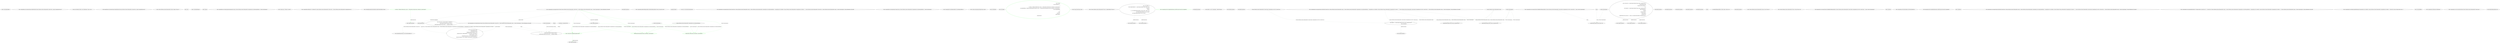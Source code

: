 digraph  {
m0_66 [cluster="Unk.SingleOrDefault", file="StringBuilderExtensions.cs", label="Entry Unk.SingleOrDefault", span=""];
m0_28 [cluster="CommandLine.Core.InstanceChooser.MakeNotParsed(System.Collections.Generic.IEnumerable<System.Type>, params CommandLine.Error[])", file="StringBuilderExtensions.cs", label="Entry CommandLine.Core.InstanceChooser.MakeNotParsed(System.Collections.Generic.IEnumerable<System.Type>, params CommandLine.Error[])", span="95-95"];
m0_77 [cluster="CommandLine.Core.InstanceChooser.MakeNotParsed(System.Collections.Generic.IEnumerable<System.Type>, params CommandLine.Error[])", file="StringBuilderExtensions.cs", label="return new NotParsed<object>(new NullInstance(), types, errors);", span="97-97"];
m0_78 [cluster="CommandLine.Core.InstanceChooser.MakeNotParsed(System.Collections.Generic.IEnumerable<System.Type>, params CommandLine.Error[])", file="StringBuilderExtensions.cs", label="Exit CommandLine.Core.InstanceChooser.MakeNotParsed(System.Collections.Generic.IEnumerable<System.Type>, params CommandLine.Error[])", span="95-95"];
m0_26 [cluster="System.Collections.Generic.IEnumerable<TSource>.Empty<TSource>()", file="StringBuilderExtensions.cs", label="Entry System.Collections.Generic.IEnumerable<TSource>.Empty<TSource>()", span="57-57"];
m0_45 [cluster="Unk.>", file="StringBuilderExtensions.cs", label="Entry Unk.>", span=""];
m0_49 [cluster="Unk.MakeNotParsed", file="StringBuilderExtensions.cs", label="Entry Unk.MakeNotParsed", span=""];
m0_44 [cluster="Unk.Any", file="StringBuilderExtensions.cs", label="Entry Unk.Any", span=""];
m0_18 [cluster="CommandLine.Core.NameLookup.HavingSeparator(string, System.Collections.Generic.IEnumerable<CommandLine.Core.OptionSpecification>, System.StringComparer)", file="StringBuilderExtensions.cs", label="Entry CommandLine.Core.NameLookup.HavingSeparator(string, System.Collections.Generic.IEnumerable<CommandLine.Core.OptionSpecification>, System.StringComparer)", span="16-16"];
m0_31 [cluster="System.Func<T, TResult>.Invoke(T)", file="StringBuilderExtensions.cs", label="Entry System.Func<T, TResult>.Invoke(T)", span="0-0"];
m0_79 [cluster="CommandLine.NotParsed<T>.NotParsed(T, System.Collections.Generic.IEnumerable<System.Type>, System.Collections.Generic.IEnumerable<CommandLine.Error>)", file="StringBuilderExtensions.cs", label="Entry CommandLine.NotParsed<T>.NotParsed(T, System.Collections.Generic.IEnumerable<System.Type>, System.Collections.Generic.IEnumerable<CommandLine.Error>)", span="136-136"];
m0_48 [cluster="CommandLine.BadVerbSelectedError.BadVerbSelectedError(string)", file="StringBuilderExtensions.cs", label="Entry CommandLine.BadVerbSelectedError.BadVerbSelectedError(string)", span="357-357"];
m0_11 [cluster="lambda expression", file="StringBuilderExtensions.cs", label="Entry lambda expression", span="22-22"];
m0_12 [cluster="lambda expression", color=green, community=0, file="StringBuilderExtensions.cs", label="NameLookup.Contains(name, optionSpecs, nameComparer)", prediction=0, span="22-22"];
m0_13 [cluster="lambda expression", file="StringBuilderExtensions.cs", label="Exit lambda expression", span="22-22"];
m0_68 [cluster="CommandLine.HelpVerbRequestedError.HelpVerbRequestedError(string, System.Type, bool)", file="StringBuilderExtensions.cs", label="Entry CommandLine.HelpVerbRequestedError.HelpVerbRequestedError(string, System.Type, bool)", span="383-383"];
m0_3 [cluster="CommandLine.Text.StringBuilderExtensions.AppendWhen(System.Text.StringBuilder, bool, params string[])", file="StringBuilderExtensions.cs", label="builder.Append(value)", span="15-15"];
m0_19 [cluster="CommandLine.Core.InstanceChooser.Choose(System.Func<System.Collections.Generic.IEnumerable<string>, System.Collections.Generic.IEnumerable<CommandLine.Core.OptionSpecification>, CommandLine.Core.StatePair<System.Collections.Generic.IEnumerable<CommandLine.Core.Token>>>, System.Collections.Generic.IEnumerable<System.Type>, System.Collections.Generic.IEnumerable<string>, System.StringComparer, System.Globalization.CultureInfo)", file="StringBuilderExtensions.cs", label="arguments.Empty()", span="39-39"];
m0_20 [cluster="CommandLine.Core.InstanceChooser.Choose(System.Func<System.Collections.Generic.IEnumerable<string>, System.Collections.Generic.IEnumerable<CommandLine.Core.OptionSpecification>, CommandLine.Core.StatePair<System.Collections.Generic.IEnumerable<CommandLine.Core.Token>>>, System.Collections.Generic.IEnumerable<System.Type>, System.Collections.Generic.IEnumerable<string>, System.StringComparer, System.Globalization.CultureInfo)", file="StringBuilderExtensions.cs", label="return MakeNotParsed(types, new NoVerbSelectedError());", span="41-41"];
m0_21 [cluster="CommandLine.Core.InstanceChooser.Choose(System.Func<System.Collections.Generic.IEnumerable<string>, System.Collections.Generic.IEnumerable<CommandLine.Core.OptionSpecification>, CommandLine.Core.StatePair<System.Collections.Generic.IEnumerable<CommandLine.Core.Token>>>, System.Collections.Generic.IEnumerable<System.Type>, System.Collections.Generic.IEnumerable<string>, System.StringComparer, System.Globalization.CultureInfo)", file="StringBuilderExtensions.cs", label="var firstArg = arguments.First()", span="44-44"];
m0_22 [cluster="CommandLine.Core.InstanceChooser.Choose(System.Func<System.Collections.Generic.IEnumerable<string>, System.Collections.Generic.IEnumerable<CommandLine.Core.OptionSpecification>, CommandLine.Core.StatePair<System.Collections.Generic.IEnumerable<CommandLine.Core.Token>>>, System.Collections.Generic.IEnumerable<System.Type>, System.Collections.Generic.IEnumerable<string>, System.StringComparer, System.Globalization.CultureInfo)", file="StringBuilderExtensions.cs", label="Func<string, bool> preprocCompare = command =>\r\n                    nameComparer.Equals(command, firstArg) ||\r\n                    nameComparer.Equals(string.Concat(''--'', command), firstArg)", span="46-48"];
m0_23 [cluster="CommandLine.Core.InstanceChooser.Choose(System.Func<System.Collections.Generic.IEnumerable<string>, System.Collections.Generic.IEnumerable<CommandLine.Core.OptionSpecification>, CommandLine.Core.StatePair<System.Collections.Generic.IEnumerable<CommandLine.Core.Token>>>, System.Collections.Generic.IEnumerable<System.Type>, System.Collections.Generic.IEnumerable<string>, System.StringComparer, System.Globalization.CultureInfo)", file="StringBuilderExtensions.cs", label="var verbs = Verb.SelectFromTypes(types)", span="50-50"];
m0_24 [cluster="CommandLine.Core.InstanceChooser.Choose(System.Func<System.Collections.Generic.IEnumerable<string>, System.Collections.Generic.IEnumerable<CommandLine.Core.OptionSpecification>, CommandLine.Core.StatePair<System.Collections.Generic.IEnumerable<CommandLine.Core.Token>>>, System.Collections.Generic.IEnumerable<System.Type>, System.Collections.Generic.IEnumerable<string>, System.StringComparer, System.Globalization.CultureInfo)", file="StringBuilderExtensions.cs", label="return preprocCompare(''help'')\r\n                ? MakeNotParsed(types,\r\n                    MakeHelpVerbRequestedError(verbs,\r\n                        arguments.Skip(1).SingleOrDefault() ?? string.Empty, nameComparer))\r\n                : preprocCompare(''version'')\r\n                    ? MakeNotParsed(types, new VersionRequestedError())\r\n                    : MatchVerb(tokenizer, verbs, arguments, nameComparer, parsingCulture);", span="52-58"];
m0_25 [cluster="CommandLine.Core.InstanceChooser.Choose(System.Func<System.Collections.Generic.IEnumerable<string>, System.Collections.Generic.IEnumerable<CommandLine.Core.OptionSpecification>, CommandLine.Core.StatePair<System.Collections.Generic.IEnumerable<CommandLine.Core.Token>>>, System.Collections.Generic.IEnumerable<System.Type>, System.Collections.Generic.IEnumerable<string>, System.StringComparer, System.Globalization.CultureInfo)", file="StringBuilderExtensions.cs", label="Exit CommandLine.Core.InstanceChooser.Choose(System.Func<System.Collections.Generic.IEnumerable<string>, System.Collections.Generic.IEnumerable<CommandLine.Core.OptionSpecification>, CommandLine.Core.StatePair<System.Collections.Generic.IEnumerable<CommandLine.Core.Token>>>, System.Collections.Generic.IEnumerable<System.Type>, System.Collections.Generic.IEnumerable<string>, System.StringComparer, System.Globalization.CultureInfo)", span="32-32"];
m0_14 [cluster="CommandLine.Core.NameLookup.Contains(string, System.Collections.Generic.IEnumerable<CommandLine.Core.OptionSpecification>, System.StringComparer)", file="StringBuilderExtensions.cs", label="Entry CommandLine.Core.NameLookup.Contains(string, System.Collections.Generic.IEnumerable<CommandLine.Core.OptionSpecification>, System.StringComparer)", span="11-11"];
m0_35 [cluster="CommandLine.VersionRequestedError.VersionRequestedError()", file="StringBuilderExtensions.cs", label="Entry CommandLine.VersionRequestedError.VersionRequestedError()", span="432-432"];
m0_40 [cluster="System.StringComparer.Equals(string, string)", file="StringBuilderExtensions.cs", label="Entry System.StringComparer.Equals(string, string)", span="0-0"];
m0_67 [cluster="Unk.ToMaybe", file="StringBuilderExtensions.cs", label="Entry Unk.ToMaybe", span=""];
m0_56 [cluster="Unk.Single", file="StringBuilderExtensions.cs", label="Entry Unk.Single", span=""];
m0_0 [cluster="CommandLine.Core.InstanceChooser.Choose(System.Collections.Generic.IEnumerable<System.Type>, System.Collections.Generic.IEnumerable<string>, System.StringComparer, System.Globalization.CultureInfo)", file="StringBuilderExtensions.cs", label="Entry CommandLine.Core.InstanceChooser.Choose(System.Collections.Generic.IEnumerable<System.Type>, System.Collections.Generic.IEnumerable<string>, System.StringComparer, System.Globalization.CultureInfo)", span="13-13"];
m0_1 [cluster="CommandLine.Core.InstanceChooser.Choose(System.Collections.Generic.IEnumerable<System.Type>, System.Collections.Generic.IEnumerable<string>, System.StringComparer, System.Globalization.CultureInfo)", color=green, community=0, file="StringBuilderExtensions.cs", label="return Choose(\r\n                (args, optionSpecs) =>\r\n                    {\r\n                        var tokens = Tokenizer.Tokenize(args, name => NameLookup.Contains(name, optionSpecs, nameComparer));\r\n                        var explodedTokens = Tokenizer.ExplodeOptionList(tokens, name => NameLookup.HavingSeparator(name, optionSpecs, nameComparer));\r\n                        return explodedTokens;\r\n                    },\r\n                types,\r\n                arguments,\r\n                nameComparer,\r\n                parsingCulture);", prediction=1, span="19-29"];
m0_2 [cluster="CommandLine.Core.InstanceChooser.Choose(System.Collections.Generic.IEnumerable<System.Type>, System.Collections.Generic.IEnumerable<string>, System.StringComparer, System.Globalization.CultureInfo)", file="StringBuilderExtensions.cs", label="Exit CommandLine.Core.InstanceChooser.Choose(System.Collections.Generic.IEnumerable<System.Type>, System.Collections.Generic.IEnumerable<string>, System.StringComparer, System.Globalization.CultureInfo)", span="13-13"];
m0_4 [cluster="lambda expression", file="StringBuilderExtensions.cs", label="Entry lambda expression", span="20-25"];
m0_5 [cluster="lambda expression", color=green, community=0, file="StringBuilderExtensions.cs", label="var tokens = Tokenizer.Tokenize(args, name => NameLookup.Contains(name, optionSpecs, nameComparer))", prediction=2, span="22-22"];
m0_41 [cluster="string.Concat(string, string)", file="StringBuilderExtensions.cs", label="Entry string.Concat(string, string)", span="0-0"];
m0_33 [cluster="System.Collections.Generic.IEnumerable<TSource>.SingleOrDefault<TSource>()", file="StringBuilderExtensions.cs", label="Entry System.Collections.Generic.IEnumerable<TSource>.SingleOrDefault<TSource>()", span="0-0"];
m0_73 [cluster="lambda expression", file="StringBuilderExtensions.cs", label="Entry lambda expression", span="90-90"];
m0_6 [cluster="System.Text.StringBuilder.Append(string)", color=green, community=0, file="StringBuilderExtensions.cs", label="Entry System.Text.StringBuilder.Append(string)", prediction=0, span="0-0"];
m0_7 [cluster="CommandLine.Text.StringBuilderExtensions.SafeToString(System.Text.StringBuilder)", color=green, community=0, file="StringBuilderExtensions.cs", label="Entry CommandLine.Text.StringBuilderExtensions.SafeToString(System.Text.StringBuilder)", prediction=4, span="21-21"];
m0_15 [cluster="lambda expression", file="StringBuilderExtensions.cs", label="Entry lambda expression", span="23-23"];
m0_16 [cluster="lambda expression", color=green, community=0, file="StringBuilderExtensions.cs", label="NameLookup.HavingSeparator(name, optionSpecs, nameComparer)", prediction=0, span="23-23"];
m0_17 [cluster="lambda expression", file="StringBuilderExtensions.cs", label="Exit lambda expression", span="23-23"];
m0_8 [cluster="CommandLine.Text.StringBuilderExtensions.SafeToString(System.Text.StringBuilder)", file="StringBuilderExtensions.cs", label="return builder == null ? string.Empty : builder.ToString();", span="23-23"];
m0_38 [cluster="lambda expression", file="StringBuilderExtensions.cs", label="nameComparer.Equals(command, firstArg) ||\r\n                    nameComparer.Equals(string.Concat(''--'', command), firstArg)", span="47-48"];
m0_37 [cluster="lambda expression", file="StringBuilderExtensions.cs", label="Entry lambda expression", span="46-48"];
m0_39 [cluster="lambda expression", file="StringBuilderExtensions.cs", label="Exit lambda expression", span="46-48"];
m0_51 [cluster="lambda expression", file="StringBuilderExtensions.cs", label="nameComparer.Equals(a.Item1.Name, arguments.First())", span="68-68"];
m0_59 [cluster="lambda expression", file="StringBuilderExtensions.cs", label="nameComparer.Equals(v.Item1.Name, arguments.First())", span="72-72"];
m0_71 [cluster="lambda expression", file="StringBuilderExtensions.cs", label="nameComparer.Equals(v.Item1.Name, verb)", span="87-87"];
m0_54 [cluster="lambda expression", file="StringBuilderExtensions.cs", label="verbs.Single(v => nameComparer.Equals(v.Item1.Name, arguments.First()))\r\n                                .Item2.AutoDefault()", span="72-73"];
m0_50 [cluster="lambda expression", file="StringBuilderExtensions.cs", label="Entry lambda expression", span="68-68"];
m0_53 [cluster="lambda expression", file="StringBuilderExtensions.cs", label="Entry lambda expression", span="71-73"];
m0_61 [cluster="lambda expression", file="StringBuilderExtensions.cs", label="Entry lambda expression", span="78-78"];
m0_52 [cluster="lambda expression", file="StringBuilderExtensions.cs", label="Exit lambda expression", span="68-68"];
m0_58 [cluster="lambda expression", file="StringBuilderExtensions.cs", label="Entry lambda expression", span="72-72"];
m0_60 [cluster="lambda expression", file="StringBuilderExtensions.cs", label="Exit lambda expression", span="72-72"];
m0_70 [cluster="lambda expression", file="StringBuilderExtensions.cs", label="Entry lambda expression", span="87-87"];
m0_72 [cluster="lambda expression", file="StringBuilderExtensions.cs", label="Exit lambda expression", span="87-87"];
m0_55 [cluster="lambda expression", file="StringBuilderExtensions.cs", label="Exit lambda expression", span="71-73"];
m0_63 [cluster="lambda expression", file="StringBuilderExtensions.cs", label="Exit lambda expression", span="78-78"];
m0_62 [cluster="lambda expression", file="StringBuilderExtensions.cs", label="v.Item2", span="78-78"];
m0_74 [cluster="lambda expression", file="StringBuilderExtensions.cs", label="new HelpVerbRequestedError(v.Item1.Name, v.Item2, true)", span="90-90"];
m0_75 [cluster="lambda expression", file="StringBuilderExtensions.cs", label="Exit lambda expression", span="90-90"];
m0_29 [cluster="System.Collections.Generic.IEnumerable<TSource>.First<TSource>()", file="StringBuilderExtensions.cs", label="Entry System.Collections.Generic.IEnumerable<TSource>.First<TSource>()", span="0-0"];
m0_32 [cluster="System.Collections.Generic.IEnumerable<TSource>.Skip<TSource>(int)", file="StringBuilderExtensions.cs", label="Entry System.Collections.Generic.IEnumerable<TSource>.Skip<TSource>(int)", span="0-0"];
m0_34 [cluster="CommandLine.Core.InstanceChooser.MakeHelpVerbRequestedError(System.Collections.Generic.IEnumerable<System.Tuple<CommandLine.Core.Verb, System.Type>>, string, System.StringComparer)", file="StringBuilderExtensions.cs", label="Entry CommandLine.Core.InstanceChooser.MakeHelpVerbRequestedError(System.Collections.Generic.IEnumerable<System.Tuple<CommandLine.Core.Verb, System.Type>>, string, System.StringComparer)", span="81-81"];
m0_64 [cluster="CommandLine.Core.InstanceChooser.MakeHelpVerbRequestedError(System.Collections.Generic.IEnumerable<System.Tuple<CommandLine.Core.Verb, System.Type>>, string, System.StringComparer)", file="StringBuilderExtensions.cs", label="return verb.Length > 0\r\n                ? verbs.SingleOrDefault(v => nameComparer.Equals(v.Item1.Name, verb))\r\n                        .ToMaybe()\r\n                        .Return(\r\n                            v => new HelpVerbRequestedError(v.Item1.Name, v.Item2, true),\r\n                            new HelpVerbRequestedError(null, null, false))\r\n                : new HelpVerbRequestedError(null, null, false);", span="86-92"];
m0_65 [cluster="CommandLine.Core.InstanceChooser.MakeHelpVerbRequestedError(System.Collections.Generic.IEnumerable<System.Tuple<CommandLine.Core.Verb, System.Type>>, string, System.StringComparer)", file="StringBuilderExtensions.cs", label="Exit CommandLine.Core.InstanceChooser.MakeHelpVerbRequestedError(System.Collections.Generic.IEnumerable<System.Tuple<CommandLine.Core.Verb, System.Type>>, string, System.StringComparer)", span="81-81"];
m0_47 [cluster="Unk.Select", file="StringBuilderExtensions.cs", label="Entry Unk.Select", span=""];
m0_27 [cluster="CommandLine.NoVerbSelectedError.NoVerbSelectedError()", file="StringBuilderExtensions.cs", label="Entry CommandLine.NoVerbSelectedError.NoVerbSelectedError()", span="421-421"];
m0_9 [cluster="CommandLine.Text.StringBuilderExtensions.SafeToString(System.Text.StringBuilder)", file="StringBuilderExtensions.cs", label="Exit CommandLine.Text.StringBuilderExtensions.SafeToString(System.Text.StringBuilder)", span="21-21"];
m0_69 [cluster="Unk.Return", file="StringBuilderExtensions.cs", label="Entry Unk.Return", span=""];
m0_36 [cluster="CommandLine.Core.InstanceChooser.MatchVerb(System.Func<System.Collections.Generic.IEnumerable<string>, System.Collections.Generic.IEnumerable<CommandLine.Core.OptionSpecification>, CommandLine.Core.StatePair<System.Collections.Generic.IEnumerable<CommandLine.Core.Token>>>, System.Collections.Generic.IEnumerable<System.Tuple<CommandLine.Core.Verb, System.Type>>, System.Collections.Generic.IEnumerable<string>, System.StringComparer, System.Globalization.CultureInfo)", file="StringBuilderExtensions.cs", label="Entry CommandLine.Core.InstanceChooser.MatchVerb(System.Func<System.Collections.Generic.IEnumerable<string>, System.Collections.Generic.IEnumerable<CommandLine.Core.OptionSpecification>, CommandLine.Core.StatePair<System.Collections.Generic.IEnumerable<CommandLine.Core.Token>>>, System.Collections.Generic.IEnumerable<System.Tuple<CommandLine.Core.Verb, System.Type>>, System.Collections.Generic.IEnumerable<string>, System.StringComparer, System.Globalization.CultureInfo)", span="61-61"];
m0_42 [cluster="CommandLine.Core.InstanceChooser.MatchVerb(System.Func<System.Collections.Generic.IEnumerable<string>, System.Collections.Generic.IEnumerable<CommandLine.Core.OptionSpecification>, CommandLine.Core.StatePair<System.Collections.Generic.IEnumerable<CommandLine.Core.Token>>>, System.Collections.Generic.IEnumerable<System.Tuple<CommandLine.Core.Verb, System.Type>>, System.Collections.Generic.IEnumerable<string>, System.StringComparer, System.Globalization.CultureInfo)", file="StringBuilderExtensions.cs", label="return verbs.Any(a => nameComparer.Equals(a.Item1.Name, arguments.First()))\r\n                ? InstanceBuilder.Build(\r\n                    Maybe.Just<Func<object>>(\r\n                        () =>\r\n                            verbs.Single(v => nameComparer.Equals(v.Item1.Name, arguments.First()))\r\n                                .Item2.AutoDefault()),\r\n                    tokenizer,\r\n                    arguments.Skip(1),\r\n                    nameComparer,\r\n                    parsingCulture)\r\n                : MakeNotParsed(verbs.Select(v => v.Item2), new BadVerbSelectedError(arguments.First()));", span="68-78"];
m0_43 [cluster="CommandLine.Core.InstanceChooser.MatchVerb(System.Func<System.Collections.Generic.IEnumerable<string>, System.Collections.Generic.IEnumerable<CommandLine.Core.OptionSpecification>, CommandLine.Core.StatePair<System.Collections.Generic.IEnumerable<CommandLine.Core.Token>>>, System.Collections.Generic.IEnumerable<System.Tuple<CommandLine.Core.Verb, System.Type>>, System.Collections.Generic.IEnumerable<string>, System.StringComparer, System.Globalization.CultureInfo)", file="StringBuilderExtensions.cs", label="Exit CommandLine.Core.InstanceChooser.MatchVerb(System.Func<System.Collections.Generic.IEnumerable<string>, System.Collections.Generic.IEnumerable<CommandLine.Core.OptionSpecification>, CommandLine.Core.StatePair<System.Collections.Generic.IEnumerable<CommandLine.Core.Token>>>, System.Collections.Generic.IEnumerable<System.Tuple<CommandLine.Core.Verb, System.Type>>, System.Collections.Generic.IEnumerable<string>, System.StringComparer, System.Globalization.CultureInfo)", span="61-61"];
m0_46 [cluster="CommandLine.Core.InstanceBuilder.Build<T>(CSharpx.Maybe<System.Func<T>>, System.Func<System.Collections.Generic.IEnumerable<string>, System.Collections.Generic.IEnumerable<CommandLine.Core.OptionSpecification>, CommandLine.Core.StatePair<System.Collections.Generic.IEnumerable<CommandLine.Core.Token>>>, System.Collections.Generic.IEnumerable<string>, System.StringComparer, System.Globalization.CultureInfo)", file="StringBuilderExtensions.cs", label="Entry CommandLine.Core.InstanceBuilder.Build<T>(CSharpx.Maybe<System.Func<T>>, System.Func<System.Collections.Generic.IEnumerable<string>, System.Collections.Generic.IEnumerable<CommandLine.Core.OptionSpecification>, CommandLine.Core.StatePair<System.Collections.Generic.IEnumerable<CommandLine.Core.Token>>>, System.Collections.Generic.IEnumerable<string>, System.StringComparer, System.Globalization.CultureInfo)", span="35-35"];
m0_10 [cluster="CommandLine.Core.Tokenizer.ExplodeOptionList(CommandLine.Core.StatePair<System.Collections.Generic.IEnumerable<CommandLine.Core.Token>>, System.Func<string, CSharpx.Maybe<char>>)", file="StringBuilderExtensions.cs", label="Entry CommandLine.Core.Tokenizer.ExplodeOptionList(CommandLine.Core.StatePair<System.Collections.Generic.IEnumerable<CommandLine.Core.Token>>, System.Func<string, CSharpx.Maybe<char>>)", span="45-45"];
m0_57 [cluster="Unk.AutoDefault", file="StringBuilderExtensions.cs", label="Entry Unk.AutoDefault", span=""];
m0_80 [cluster="CommandLine.NullInstance.NullInstance()", file="StringBuilderExtensions.cs", label="Entry CommandLine.NullInstance.NullInstance()", span="9-9"];
m0_30 [cluster="CommandLine.Core.Verb.SelectFromTypes(System.Collections.Generic.IEnumerable<System.Type>)", file="StringBuilderExtensions.cs", label="Entry CommandLine.Core.Verb.SelectFromTypes(System.Collections.Generic.IEnumerable<System.Type>)", span="40-40"];
m0_76 [cluster="HelpVerbRequestedError.cstr", file="StringBuilderExtensions.cs", label="Entry HelpVerbRequestedError.cstr", span=""];
m0_81 [file="StringBuilderExtensions.cs", label="System.StringComparer", span=""];
m0_82 [file="StringBuilderExtensions.cs", label="System.Collections.Generic.IEnumerable<CommandLine.Core.OptionSpecification>", span=""];
m0_83 [file="StringBuilderExtensions.cs", label="System.StringComparer", span=""];
m0_84 [file="StringBuilderExtensions.cs", label=firstArg, span=""];
m0_85 [file="StringBuilderExtensions.cs", label="System.Collections.Generic.IEnumerable<string>", span=""];
m0_86 [file="StringBuilderExtensions.cs", label="System.StringComparer", span=""];
m0_88 [file="StringBuilderExtensions.cs", label=string, span=""];
m0_89 [file="StringBuilderExtensions.cs", label="System.StringComparer", span=""];
m0_87 [file="StringBuilderExtensions.cs", label="System.Collections.Generic.IEnumerable<System.Tuple<CommandLine.Core.Verb, System.Type>>", span=""];
m0_3 -> m0_20  [color=darkseagreen4, key=1, label="System.Collections.Generic.IEnumerable<System.Type>", style=dashed];
m0_3 -> m0_38  [color=darkseagreen4, key=1, label="System.StringComparer", style=dashed];
m0_3 -> m0_24  [color=darkseagreen4, key=1, label="System.Func<System.Collections.Generic.IEnumerable<string>, System.Collections.Generic.IEnumerable<CommandLine.Core.OptionSpecification>, CommandLine.Core.StatePair<System.Collections.Generic.IEnumerable<CommandLine.Core.Token>>>", style=dashed];
m0_21 -> m0_38  [color=darkseagreen4, key=1, label=firstArg, style=dashed];
m0_22 -> m0_38  [color=darkseagreen4, key=1, label=string, style=dashed];
m0_22 -> m0_24  [color=darkseagreen4, key=1, label=preprocCompare, style=dashed];
m0_0 -> m0_2  [color=darkseagreen4, key=1, label="params string[]", style=dashed];
m0_0 -> m0_3  [color=darkseagreen4, key=1, label="System.Text.StringBuilder", style=dashed];
m0_0 -> m0_4  [color=darkseagreen4, key=1, label="System.Text.StringBuilder", style=dashed];
m0_0 -> m0_12  [color=green, key=1, label="System.StringComparer", style=dashed];
m0_0 -> m0_6  [color=green, key=1, label="System.StringComparer", style=dashed];
m0_0 -> m0_16  [color=green, key=1, label="System.StringComparer", style=dashed];
m0_4 -> m0_12  [color=green, key=1, label="System.Collections.Generic.IEnumerable<CommandLine.Core.OptionSpecification>", style=dashed];
m0_4 -> m0_6  [color=green, key=1, label="System.Collections.Generic.IEnumerable<CommandLine.Core.OptionSpecification>", style=dashed];
m0_4 -> m0_16  [color=green, key=1, label="System.Collections.Generic.IEnumerable<CommandLine.Core.OptionSpecification>", style=dashed];
m0_5 -> m0_11  [color=green, key=1, label="lambda expression", style=dashed];
m0_6 -> m0_15  [color=green, key=1, label="lambda expression", style=dashed];
m0_54 -> m0_58  [color=darkseagreen4, key=1, label="lambda expression", style=dashed];
m0_34 -> m0_71  [color=darkseagreen4, key=1, label=string, style=dashed];
m0_64 -> m0_70  [color=darkseagreen4, key=1, label="lambda expression", style=dashed];
m0_64 -> m0_73  [color=darkseagreen4, key=1, label="lambda expression", style=dashed];
m0_36 -> m0_51  [color=darkseagreen4, key=1, label="System.Collections.Generic.IEnumerable<string>", style=dashed];
m0_36 -> m0_54  [color=darkseagreen4, key=1, label="System.Collections.Generic.IEnumerable<System.Tuple<CommandLine.Core.Verb, System.Type>>", style=dashed];
m0_36 -> m0_59  [color=darkseagreen4, key=1, label="System.Collections.Generic.IEnumerable<string>", style=dashed];
m0_42 -> m0_50  [color=darkseagreen4, key=1, label="lambda expression", style=dashed];
m0_42 -> m0_53  [color=darkseagreen4, key=1, label="lambda expression", style=dashed];
m0_42 -> m0_61  [color=darkseagreen4, key=1, label="lambda expression", style=dashed];
m0_81 -> m0_12  [color=green, key=1, label="System.StringComparer", style=dashed];
m0_81 -> m0_6  [color=green, key=1, label="System.StringComparer", style=dashed];
m0_81 -> m0_16  [color=green, key=1, label="System.StringComparer", style=dashed];
m0_82 -> m0_12  [color=green, key=1, label="System.Collections.Generic.IEnumerable<CommandLine.Core.OptionSpecification>", style=dashed];
m0_82 -> m0_16  [color=green, key=1, label="System.Collections.Generic.IEnumerable<CommandLine.Core.OptionSpecification>", style=dashed];
m0_83 -> m0_38  [color=darkseagreen4, key=1, label="System.StringComparer", style=dashed];
m0_84 -> m0_38  [color=darkseagreen4, key=1, label=firstArg, style=dashed];
m0_85 -> m0_51  [color=darkseagreen4, key=1, label="System.Collections.Generic.IEnumerable<string>", style=dashed];
m0_85 -> m0_59  [color=darkseagreen4, key=1, label="System.Collections.Generic.IEnumerable<string>", style=dashed];
m0_85 -> m0_54  [color=darkseagreen4, key=1, label="System.Collections.Generic.IEnumerable<string>", style=dashed];
m0_86 -> m0_51  [color=darkseagreen4, key=1, label="System.StringComparer", style=dashed];
m0_86 -> m0_59  [color=darkseagreen4, key=1, label="System.StringComparer", style=dashed];
m0_86 -> m0_54  [color=darkseagreen4, key=1, label="System.StringComparer", style=dashed];
m0_88 -> m0_71  [color=darkseagreen4, key=1, label=string, style=dashed];
m0_89 -> m0_71  [color=darkseagreen4, key=1, label="System.StringComparer", style=dashed];
m0_87 -> m0_54  [color=darkseagreen4, key=1, label="System.Collections.Generic.IEnumerable<System.Tuple<CommandLine.Core.Verb, System.Type>>", style=dashed];
}
